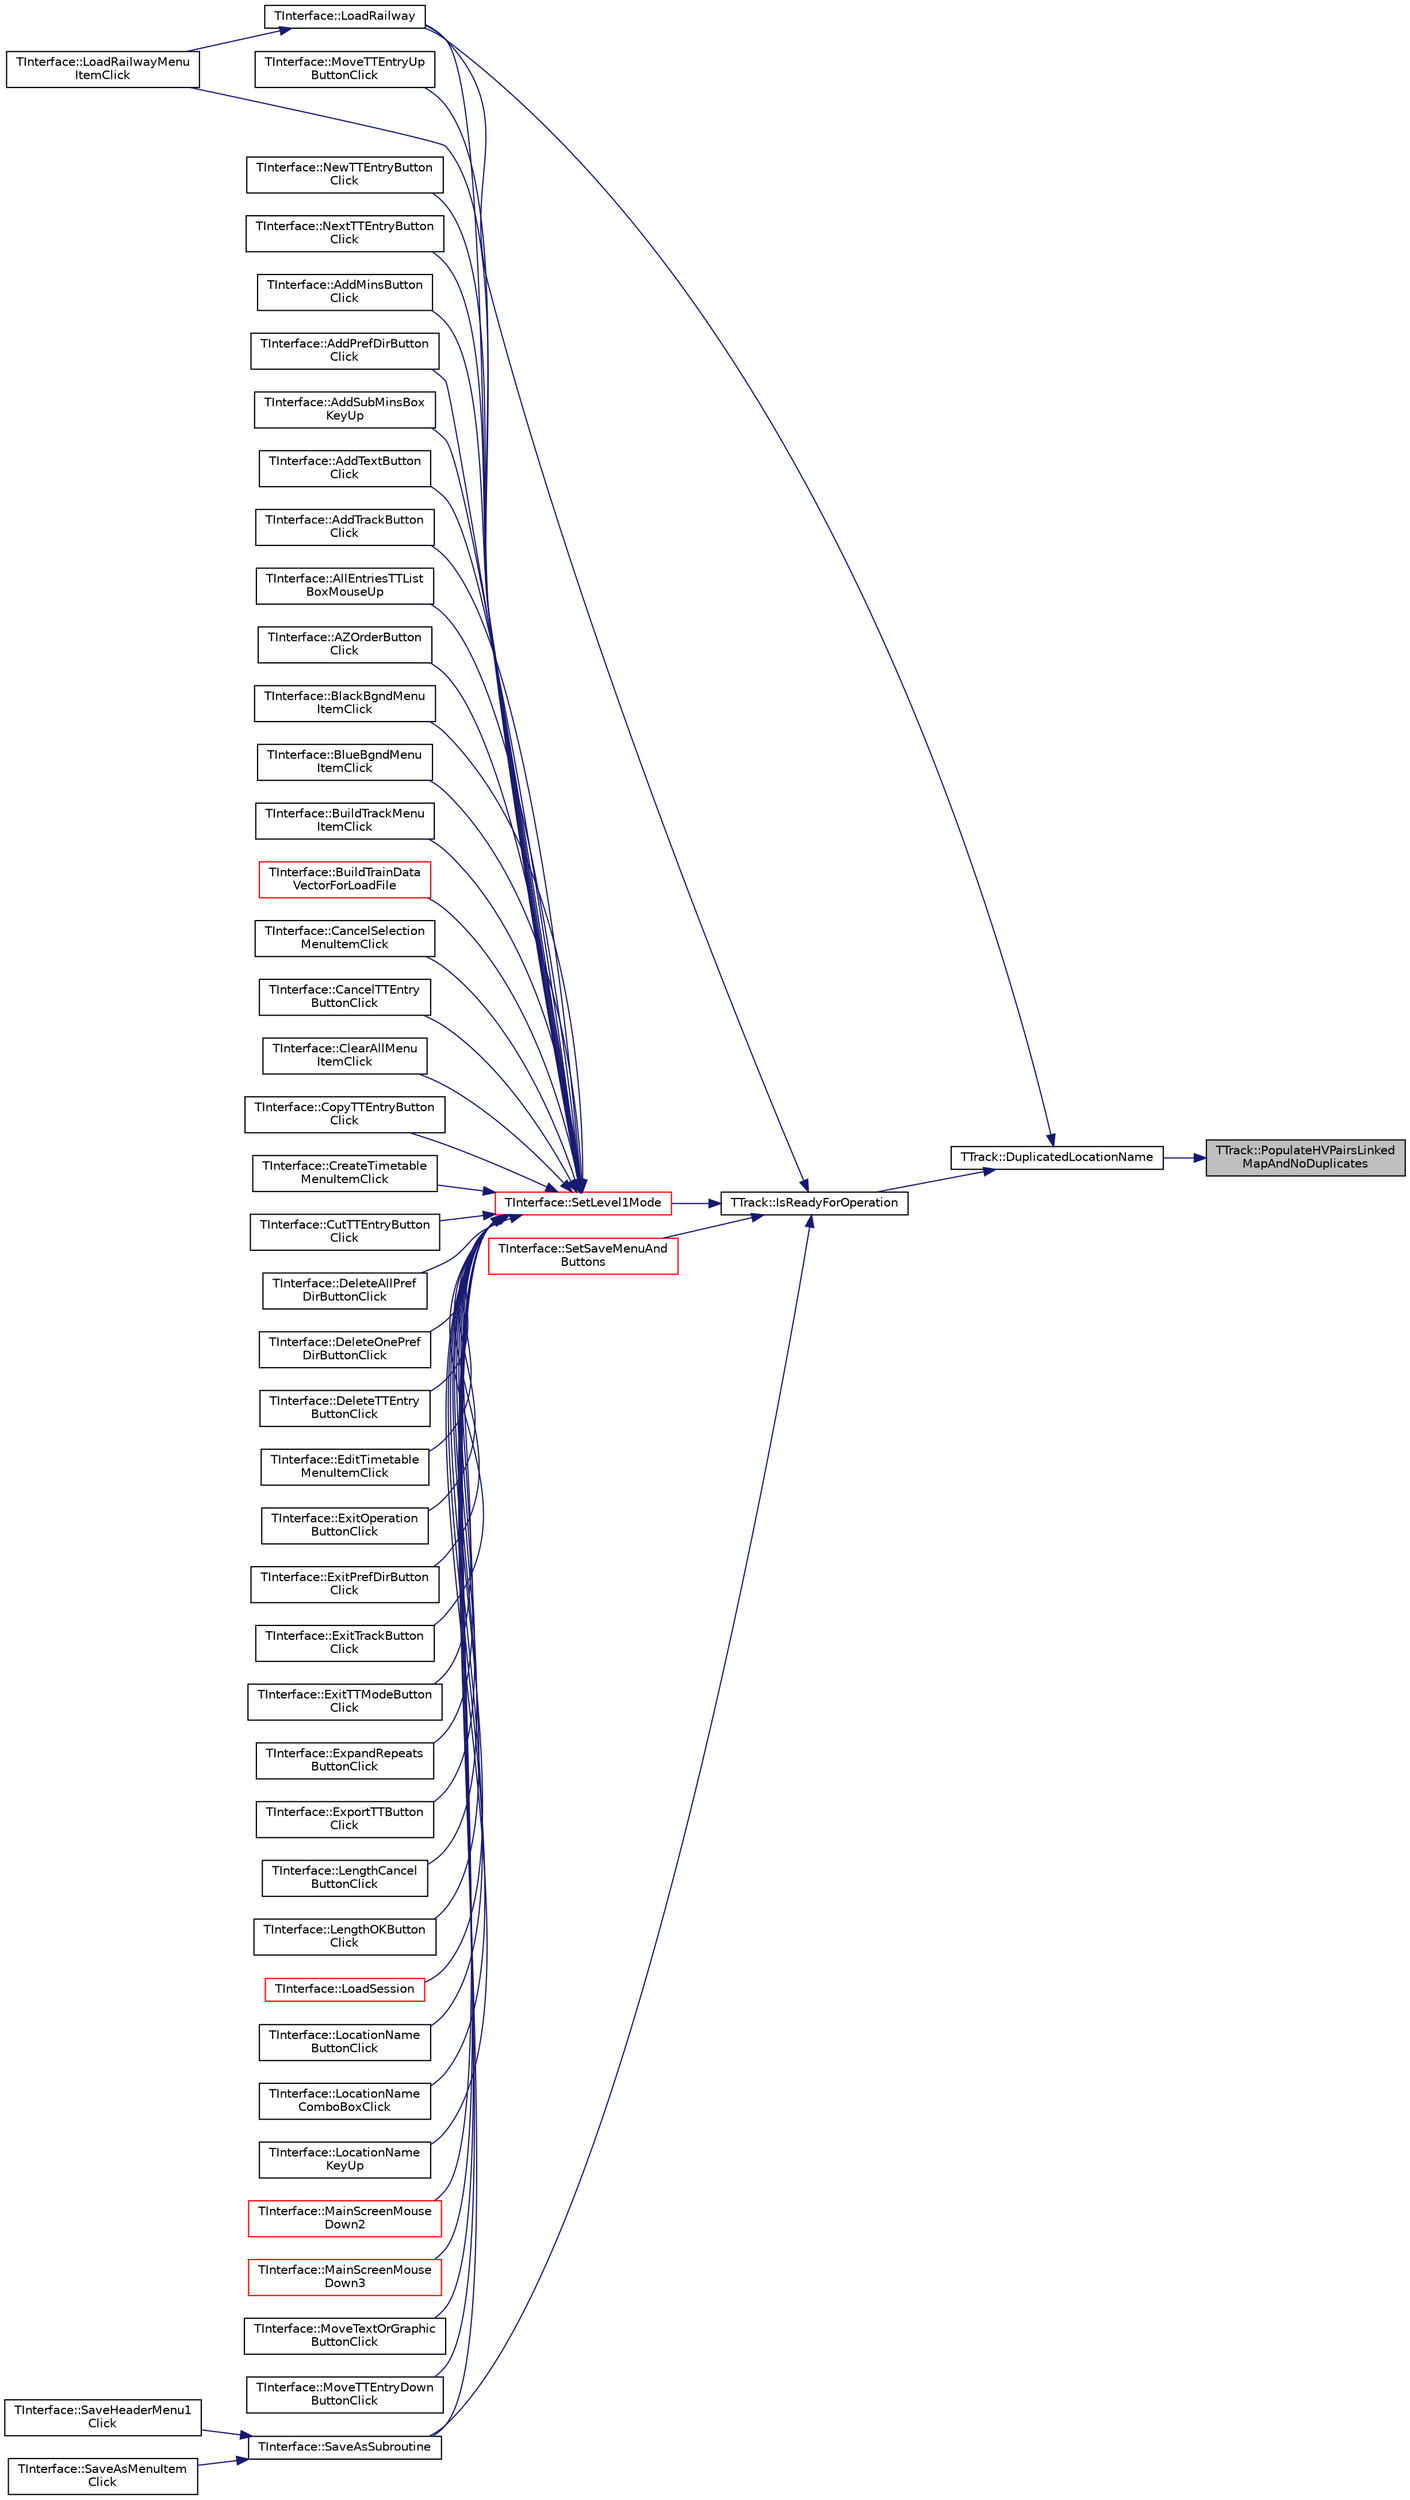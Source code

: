 digraph "TTrack::PopulateHVPairsLinkedMapAndNoDuplicates"
{
 // INTERACTIVE_SVG=YES
 // LATEX_PDF_SIZE
  edge [fontname="Helvetica",fontsize="10",labelfontname="Helvetica",labelfontsize="10"];
  node [fontname="Helvetica",fontsize="10",shape=record];
  rankdir="RL";
  Node1 [label="TTrack::PopulateHVPairsLinked\lMapAndNoDuplicates",height=0.2,width=0.4,color="black", fillcolor="grey75", style="filled", fontcolor="black",tooltip="Used in checking for duplicate location names after Bill78 (discord name) developed the ...."];
  Node1 -> Node2 [dir="back",color="midnightblue",fontsize="10",style="solid",fontname="Helvetica"];
  Node2 [label="TTrack::DuplicatedLocationName",height=0.2,width=0.4,color="black", fillcolor="white", style="filled",URL="$class_t_track.html#a1fe2aafdc89ee9d809e6949b121e468e",tooltip="examines LocationNameMultiMap and returns true if there are two or more locations with the same name ..."];
  Node2 -> Node3 [dir="back",color="midnightblue",fontsize="10",style="solid",fontname="Helvetica"];
  Node3 [label="TTrack::IsReadyForOperation",height=0.2,width=0.4,color="black", fillcolor="white", style="filled",URL="$class_t_track.html#a1a9f8ddecccd649195ede1ec027500d1",tooltip="Indicates whether or not the railway is ready for saving as a '.rly' file and for operation."];
  Node3 -> Node4 [dir="back",color="midnightblue",fontsize="10",style="solid",fontname="Helvetica"];
  Node4 [label="TInterface::LoadRailway",height=0.2,width=0.4,color="black", fillcolor="white", style="filled",URL="$class_t_interface.html#a95c3545a30171ca5a08e34c58160079c",tooltip="Load a railway file. The Active elements marker now has a '1' at the end if there are user graphics t..."];
  Node4 -> Node5 [dir="back",color="midnightblue",fontsize="10",style="solid",fontname="Helvetica"];
  Node5 [label="TInterface::LoadRailwayMenu\lItemClick",height=0.2,width=0.4,color="black", fillcolor="white", style="filled",URL="$class_t_interface.html#a96249c7622a9d55541de186483e04d2e",tooltip=" "];
  Node3 -> Node6 [dir="back",color="midnightblue",fontsize="10",style="solid",fontname="Helvetica"];
  Node6 [label="TInterface::SaveAsSubroutine",height=0.2,width=0.4,color="black", fillcolor="white", style="filled",URL="$class_t_interface.html#a1b3189e6a50555f5952652d12b978e57",tooltip="Used to save a railway when not already saved - e.g. when not already named or when the 'Save as' men..."];
  Node6 -> Node7 [dir="back",color="midnightblue",fontsize="10",style="solid",fontname="Helvetica"];
  Node7 [label="TInterface::SaveAsMenuItem\lClick",height=0.2,width=0.4,color="black", fillcolor="white", style="filled",URL="$class_t_interface.html#a0be281457630fce07fc19cdbbfde79b1",tooltip=" "];
  Node6 -> Node8 [dir="back",color="midnightblue",fontsize="10",style="solid",fontname="Helvetica"];
  Node8 [label="TInterface::SaveHeaderMenu1\lClick",height=0.2,width=0.4,color="black", fillcolor="white", style="filled",URL="$class_t_interface.html#a4f373f26e99a3dc0bc7effc71ca25dc0",tooltip=" "];
  Node3 -> Node9 [dir="back",color="midnightblue",fontsize="10",style="solid",fontname="Helvetica"];
  Node9 [label="TInterface::SetLevel1Mode",height=0.2,width=0.4,color="red", fillcolor="white", style="filled",URL="$class_t_interface.html#acf77f2eeeac0775fde4f25ba46099e0b",tooltip="Sets the Level1 user mode, using the Level1Mode variable to determine the mode."];
  Node9 -> Node10 [dir="back",color="midnightblue",fontsize="10",style="solid",fontname="Helvetica"];
  Node10 [label="TInterface::AddMinsButton\lClick",height=0.2,width=0.4,color="black", fillcolor="white", style="filled",URL="$class_t_interface.html#a30904d608111ce6452a9861d86b64267",tooltip=" "];
  Node9 -> Node11 [dir="back",color="midnightblue",fontsize="10",style="solid",fontname="Helvetica"];
  Node11 [label="TInterface::AddPrefDirButton\lClick",height=0.2,width=0.4,color="black", fillcolor="white", style="filled",URL="$class_t_interface.html#a1b1a4260e251c9bd5f48fd6c3432e7a5",tooltip=" "];
  Node9 -> Node12 [dir="back",color="midnightblue",fontsize="10",style="solid",fontname="Helvetica"];
  Node12 [label="TInterface::AddSubMinsBox\lKeyUp",height=0.2,width=0.4,color="black", fillcolor="white", style="filled",URL="$class_t_interface.html#a0abab134f4994b02507e1e2d3f31cd77",tooltip=" "];
  Node9 -> Node13 [dir="back",color="midnightblue",fontsize="10",style="solid",fontname="Helvetica"];
  Node13 [label="TInterface::AddTextButton\lClick",height=0.2,width=0.4,color="black", fillcolor="white", style="filled",URL="$class_t_interface.html#aa20c05bf2d6c23035a10a89796334d0f",tooltip=" "];
  Node9 -> Node14 [dir="back",color="midnightblue",fontsize="10",style="solid",fontname="Helvetica"];
  Node14 [label="TInterface::AddTrackButton\lClick",height=0.2,width=0.4,color="black", fillcolor="white", style="filled",URL="$class_t_interface.html#a10494e62a7bb4e7114ab4d98e18499f1",tooltip=" "];
  Node9 -> Node15 [dir="back",color="midnightblue",fontsize="10",style="solid",fontname="Helvetica"];
  Node15 [label="TInterface::AllEntriesTTList\lBoxMouseUp",height=0.2,width=0.4,color="black", fillcolor="white", style="filled",URL="$class_t_interface.html#a189a4b05f27d6b5ec8b9a90ec1a9cc50",tooltip=" "];
  Node9 -> Node16 [dir="back",color="midnightblue",fontsize="10",style="solid",fontname="Helvetica"];
  Node16 [label="TInterface::AZOrderButton\lClick",height=0.2,width=0.4,color="black", fillcolor="white", style="filled",URL="$class_t_interface.html#a28579472104533fb5fd01066a22fbb5b",tooltip=" "];
  Node9 -> Node17 [dir="back",color="midnightblue",fontsize="10",style="solid",fontname="Helvetica"];
  Node17 [label="TInterface::BlackBgndMenu\lItemClick",height=0.2,width=0.4,color="black", fillcolor="white", style="filled",URL="$class_t_interface.html#a237c151513ca8adca6cd1006cc2fc66f",tooltip=" "];
  Node9 -> Node18 [dir="back",color="midnightblue",fontsize="10",style="solid",fontname="Helvetica"];
  Node18 [label="TInterface::BlueBgndMenu\lItemClick",height=0.2,width=0.4,color="black", fillcolor="white", style="filled",URL="$class_t_interface.html#a24d79aa4745e495daa07bb5ce412e75f",tooltip=" "];
  Node9 -> Node19 [dir="back",color="midnightblue",fontsize="10",style="solid",fontname="Helvetica"];
  Node19 [label="TInterface::BuildTrackMenu\lItemClick",height=0.2,width=0.4,color="black", fillcolor="white", style="filled",URL="$class_t_interface.html#ab1799665ee1e4212186f80ab49acf1e1",tooltip=" "];
  Node9 -> Node20 [dir="back",color="midnightblue",fontsize="10",style="solid",fontname="Helvetica"];
  Node20 [label="TInterface::BuildTrainData\lVectorForLoadFile",height=0.2,width=0.4,color="red", fillcolor="white", style="filled",URL="$class_t_interface.html#a148e3f99d39f596dbd7d490403936154",tooltip="Convert a stored timetable file (either as a stand alone file or within a session file) to a loaded t..."];
  Node9 -> Node27 [dir="back",color="midnightblue",fontsize="10",style="solid",fontname="Helvetica"];
  Node27 [label="TInterface::CancelSelection\lMenuItemClick",height=0.2,width=0.4,color="black", fillcolor="white", style="filled",URL="$class_t_interface.html#a2fb2cd7dbddb7fa689ea994e9ffc10ff",tooltip=" "];
  Node9 -> Node28 [dir="back",color="midnightblue",fontsize="10",style="solid",fontname="Helvetica"];
  Node28 [label="TInterface::CancelTTEntry\lButtonClick",height=0.2,width=0.4,color="black", fillcolor="white", style="filled",URL="$class_t_interface.html#a6fb1db3295ef42cb1b6f20bc142fa502",tooltip=" "];
  Node9 -> Node29 [dir="back",color="midnightblue",fontsize="10",style="solid",fontname="Helvetica"];
  Node29 [label="TInterface::ClearAllMenu\lItemClick",height=0.2,width=0.4,color="black", fillcolor="white", style="filled",URL="$class_t_interface.html#a928eba983ac5132e1ae7799f8330451e",tooltip=" "];
  Node9 -> Node30 [dir="back",color="midnightblue",fontsize="10",style="solid",fontname="Helvetica"];
  Node30 [label="TInterface::CopyTTEntryButton\lClick",height=0.2,width=0.4,color="black", fillcolor="white", style="filled",URL="$class_t_interface.html#adc0dd871fdd70ff11ada7a0ddd549e8e",tooltip=" "];
  Node9 -> Node31 [dir="back",color="midnightblue",fontsize="10",style="solid",fontname="Helvetica"];
  Node31 [label="TInterface::CreateTimetable\lMenuItemClick",height=0.2,width=0.4,color="black", fillcolor="white", style="filled",URL="$class_t_interface.html#a1c8fab7fa2f1be662f2d7418e95e3a63",tooltip=" "];
  Node9 -> Node32 [dir="back",color="midnightblue",fontsize="10",style="solid",fontname="Helvetica"];
  Node32 [label="TInterface::CutTTEntryButton\lClick",height=0.2,width=0.4,color="black", fillcolor="white", style="filled",URL="$class_t_interface.html#acd41ae8fa5d16248a867472d9c8ae646",tooltip=" "];
  Node9 -> Node33 [dir="back",color="midnightblue",fontsize="10",style="solid",fontname="Helvetica"];
  Node33 [label="TInterface::DeleteAllPref\lDirButtonClick",height=0.2,width=0.4,color="black", fillcolor="white", style="filled",URL="$class_t_interface.html#af9cb95043f5276df55cb6809e104c93a",tooltip=" "];
  Node9 -> Node34 [dir="back",color="midnightblue",fontsize="10",style="solid",fontname="Helvetica"];
  Node34 [label="TInterface::DeleteOnePref\lDirButtonClick",height=0.2,width=0.4,color="black", fillcolor="white", style="filled",URL="$class_t_interface.html#a3136530959237eaa57486f4f48357855",tooltip=" "];
  Node9 -> Node35 [dir="back",color="midnightblue",fontsize="10",style="solid",fontname="Helvetica"];
  Node35 [label="TInterface::DeleteTTEntry\lButtonClick",height=0.2,width=0.4,color="black", fillcolor="white", style="filled",URL="$class_t_interface.html#abdd4a70649a10a29c9a069d040072808",tooltip=" "];
  Node9 -> Node36 [dir="back",color="midnightblue",fontsize="10",style="solid",fontname="Helvetica"];
  Node36 [label="TInterface::EditTimetable\lMenuItemClick",height=0.2,width=0.4,color="black", fillcolor="white", style="filled",URL="$class_t_interface.html#a0cf35a6e4a6cfa72b63222acb51f9f74",tooltip=" "];
  Node9 -> Node37 [dir="back",color="midnightblue",fontsize="10",style="solid",fontname="Helvetica"];
  Node37 [label="TInterface::ExitOperation\lButtonClick",height=0.2,width=0.4,color="black", fillcolor="white", style="filled",URL="$class_t_interface.html#a3e59d6f1f39ffe34a9d6e7bf930acbff",tooltip=" "];
  Node9 -> Node38 [dir="back",color="midnightblue",fontsize="10",style="solid",fontname="Helvetica"];
  Node38 [label="TInterface::ExitPrefDirButton\lClick",height=0.2,width=0.4,color="black", fillcolor="white", style="filled",URL="$class_t_interface.html#ab2a25d27dcbae558b8f9a4ac62937523",tooltip=" "];
  Node9 -> Node39 [dir="back",color="midnightblue",fontsize="10",style="solid",fontname="Helvetica"];
  Node39 [label="TInterface::ExitTrackButton\lClick",height=0.2,width=0.4,color="black", fillcolor="white", style="filled",URL="$class_t_interface.html#ad0fa9f32b059b346e066ab23d62a4bfc",tooltip=" "];
  Node9 -> Node40 [dir="back",color="midnightblue",fontsize="10",style="solid",fontname="Helvetica"];
  Node40 [label="TInterface::ExitTTModeButton\lClick",height=0.2,width=0.4,color="black", fillcolor="white", style="filled",URL="$class_t_interface.html#aa78089df3d8323be6fde98c0ee48424c",tooltip=" "];
  Node9 -> Node41 [dir="back",color="midnightblue",fontsize="10",style="solid",fontname="Helvetica"];
  Node41 [label="TInterface::ExpandRepeats\lButtonClick",height=0.2,width=0.4,color="black", fillcolor="white", style="filled",URL="$class_t_interface.html#a73c3a3003b50db610f10c8bbfffeb8a9",tooltip=" "];
  Node9 -> Node42 [dir="back",color="midnightblue",fontsize="10",style="solid",fontname="Helvetica"];
  Node42 [label="TInterface::ExportTTButton\lClick",height=0.2,width=0.4,color="black", fillcolor="white", style="filled",URL="$class_t_interface.html#ab7c52bd31930036c95b9b71c2f1f0426",tooltip=" "];
  Node9 -> Node43 [dir="back",color="midnightblue",fontsize="10",style="solid",fontname="Helvetica"];
  Node43 [label="TInterface::LengthCancel\lButtonClick",height=0.2,width=0.4,color="black", fillcolor="white", style="filled",URL="$class_t_interface.html#a5e7eff5bd235780252147bb4878a4c95",tooltip=" "];
  Node9 -> Node44 [dir="back",color="midnightblue",fontsize="10",style="solid",fontname="Helvetica"];
  Node44 [label="TInterface::LengthOKButton\lClick",height=0.2,width=0.4,color="black", fillcolor="white", style="filled",URL="$class_t_interface.html#ab34f55bab5984b72264d7275660a3463",tooltip=" "];
  Node9 -> Node4 [dir="back",color="midnightblue",fontsize="10",style="solid",fontname="Helvetica"];
  Node9 -> Node5 [dir="back",color="midnightblue",fontsize="10",style="solid",fontname="Helvetica"];
  Node9 -> Node22 [dir="back",color="midnightblue",fontsize="10",style="solid",fontname="Helvetica"];
  Node22 [label="TInterface::LoadSession",height=0.2,width=0.4,color="red", fillcolor="white", style="filled",URL="$class_t_interface.html#a636b1b4bd29f2678a3290ed2d282f1c2",tooltip="Load a session file."];
  Node9 -> Node45 [dir="back",color="midnightblue",fontsize="10",style="solid",fontname="Helvetica"];
  Node45 [label="TInterface::LocationName\lButtonClick",height=0.2,width=0.4,color="black", fillcolor="white", style="filled",URL="$class_t_interface.html#aef9267dd01da25269797e2e8ca08a3f9",tooltip=" "];
  Node9 -> Node46 [dir="back",color="midnightblue",fontsize="10",style="solid",fontname="Helvetica"];
  Node46 [label="TInterface::LocationName\lComboBoxClick",height=0.2,width=0.4,color="black", fillcolor="white", style="filled",URL="$class_t_interface.html#a13fee6fa07e4a4e195e8b9c7dd303db0",tooltip=" "];
  Node9 -> Node47 [dir="back",color="midnightblue",fontsize="10",style="solid",fontname="Helvetica"];
  Node47 [label="TInterface::LocationName\lKeyUp",height=0.2,width=0.4,color="black", fillcolor="white", style="filled",URL="$class_t_interface.html#ac666c9f62cdb68b29c2a7db123a43a28",tooltip=" "];
  Node9 -> Node48 [dir="back",color="midnightblue",fontsize="10",style="solid",fontname="Helvetica"];
  Node48 [label="TInterface::MainScreenMouse\lDown2",height=0.2,width=0.4,color="red", fillcolor="white", style="filled",URL="$class_t_interface.html#abf07d5edc1507de381825f17620748b2",tooltip="Called when mouse button clicked in zoom-in mode."];
  Node9 -> Node50 [dir="back",color="midnightblue",fontsize="10",style="solid",fontname="Helvetica"];
  Node50 [label="TInterface::MainScreenMouse\lDown3",height=0.2,width=0.4,color="red", fillcolor="white", style="filled",URL="$class_t_interface.html#a8c96de45b013362b03ad0e8725a7c64b",tooltip="Called when mouse button clicked in zoom-out mode."];
  Node9 -> Node51 [dir="back",color="midnightblue",fontsize="10",style="solid",fontname="Helvetica"];
  Node51 [label="TInterface::MoveTextOrGraphic\lButtonClick",height=0.2,width=0.4,color="black", fillcolor="white", style="filled",URL="$class_t_interface.html#a13e8cd35a6f61caf6794791f1a4fe7f6",tooltip=" "];
  Node9 -> Node52 [dir="back",color="midnightblue",fontsize="10",style="solid",fontname="Helvetica"];
  Node52 [label="TInterface::MoveTTEntryDown\lButtonClick",height=0.2,width=0.4,color="black", fillcolor="white", style="filled",URL="$class_t_interface.html#a64926df4f293df9f038ce8c78e0201bb",tooltip=" "];
  Node9 -> Node53 [dir="back",color="midnightblue",fontsize="10",style="solid",fontname="Helvetica"];
  Node53 [label="TInterface::MoveTTEntryUp\lButtonClick",height=0.2,width=0.4,color="black", fillcolor="white", style="filled",URL="$class_t_interface.html#a768f6e8fb12c5a77b591e223ef10a46d",tooltip=" "];
  Node9 -> Node54 [dir="back",color="midnightblue",fontsize="10",style="solid",fontname="Helvetica"];
  Node54 [label="TInterface::NewTTEntryButton\lClick",height=0.2,width=0.4,color="black", fillcolor="white", style="filled",URL="$class_t_interface.html#a889fff98fb93d17aefc0a341a8216e72",tooltip=" "];
  Node9 -> Node55 [dir="back",color="midnightblue",fontsize="10",style="solid",fontname="Helvetica"];
  Node55 [label="TInterface::NextTTEntryButton\lClick",height=0.2,width=0.4,color="black", fillcolor="white", style="filled",URL="$class_t_interface.html#a8d9fefd50730926d40c89801a70b8c95",tooltip=" "];
  Node9 -> Node6 [dir="back",color="midnightblue",fontsize="10",style="solid",fontname="Helvetica"];
  Node3 -> Node107 [dir="back",color="midnightblue",fontsize="10",style="solid",fontname="Helvetica"];
  Node107 [label="TInterface::SetSaveMenuAnd\lButtons",height=0.2,width=0.4,color="red", fillcolor="white", style="filled",URL="$class_t_interface.html#afeb3a4236e5cfa7e93d7d5167304f937",tooltip="Called during the ClockTimer2 function to set screen boundaries, buttons & menu items."];
  Node2 -> Node4 [dir="back",color="midnightblue",fontsize="10",style="solid",fontname="Helvetica"];
}
